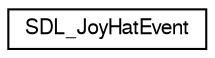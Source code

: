 digraph "Graphical Class Hierarchy"
{
  edge [fontname="FreeSans",fontsize="10",labelfontname="FreeSans",labelfontsize="10"];
  node [fontname="FreeSans",fontsize="10",shape=record];
  rankdir="LR";
  Node1 [label="SDL_JoyHatEvent",height=0.2,width=0.4,color="black", fillcolor="white", style="filled",URL="$d8/d59/struct_s_d_l___joy_hat_event.html",tooltip="Joystick hat position change event structure (event.jhat.*) "];
}
